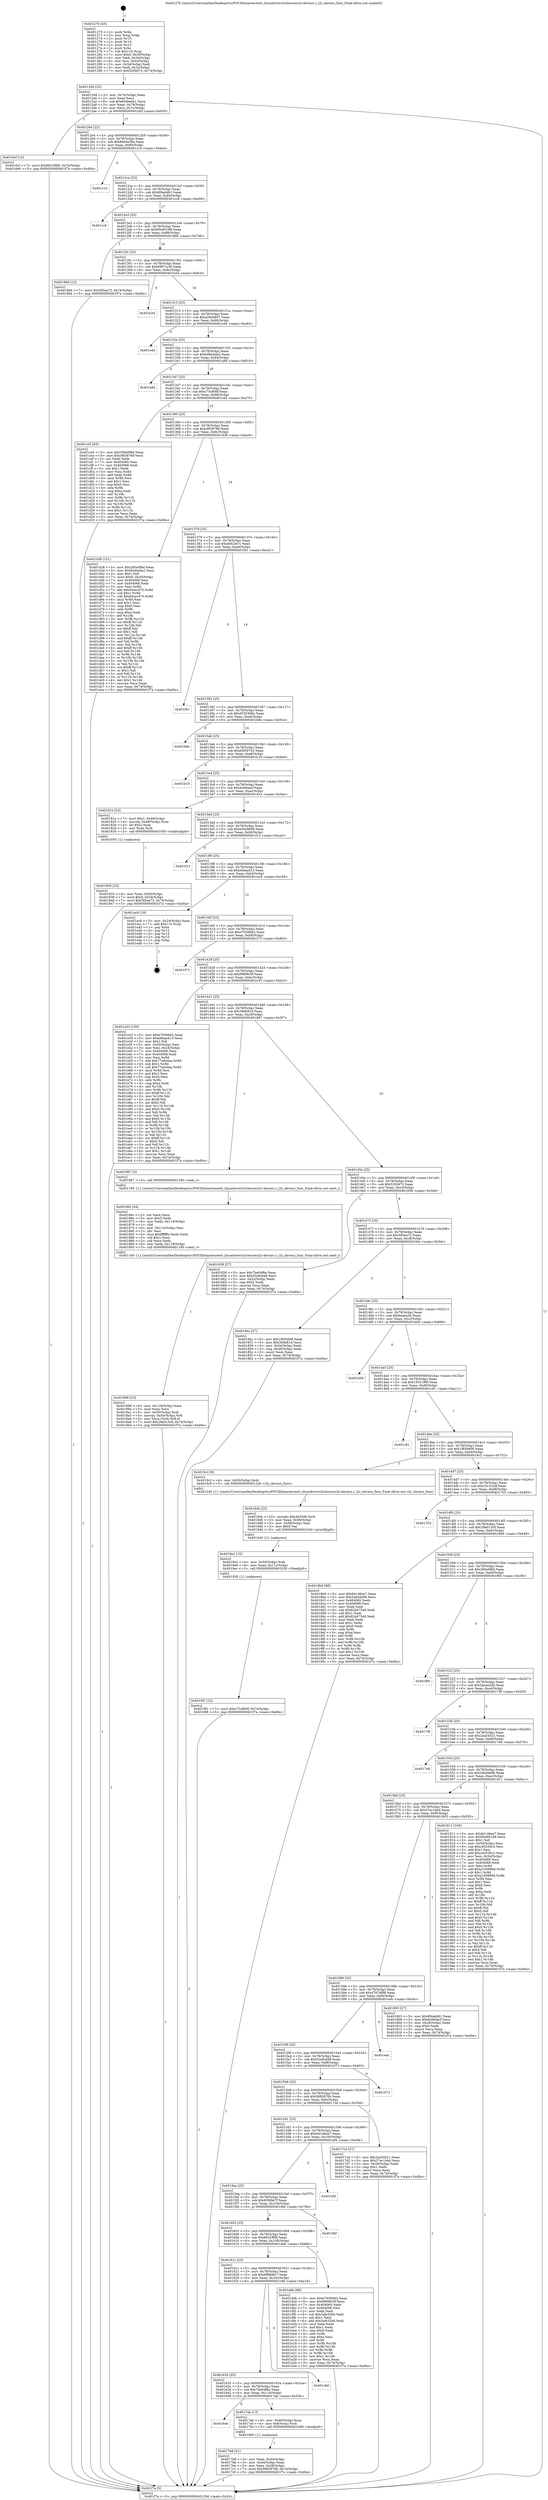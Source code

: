 digraph "0x401270" {
  label = "0x401270 (/mnt/c/Users/mathe/Desktop/tcc/POCII/binaries/extr_linuxdriversi2cbussesi2c-davinci.c_i2c_davinci_func_Final-ollvm.out::main(0))"
  labelloc = "t"
  node[shape=record]

  Entry [label="",width=0.3,height=0.3,shape=circle,fillcolor=black,style=filled]
  "0x40129d" [label="{
     0x40129d [23]\l
     | [instrs]\l
     &nbsp;&nbsp;0x40129d \<+3\>: mov -0x74(%rbp),%eax\l
     &nbsp;&nbsp;0x4012a0 \<+2\>: mov %eax,%ecx\l
     &nbsp;&nbsp;0x4012a2 \<+6\>: sub $0x844be0a1,%ecx\l
     &nbsp;&nbsp;0x4012a8 \<+3\>: mov %eax,-0x78(%rbp)\l
     &nbsp;&nbsp;0x4012ab \<+3\>: mov %ecx,-0x7c(%rbp)\l
     &nbsp;&nbsp;0x4012ae \<+6\>: je 0000000000401dcf \<main+0xb5f\>\l
  }"]
  "0x401dcf" [label="{
     0x401dcf [12]\l
     | [instrs]\l
     &nbsp;&nbsp;0x401dcf \<+7\>: movl $0x6631f8f9,-0x74(%rbp)\l
     &nbsp;&nbsp;0x401dd6 \<+5\>: jmp 0000000000401f7a \<main+0xd0a\>\l
  }"]
  "0x4012b4" [label="{
     0x4012b4 [22]\l
     | [instrs]\l
     &nbsp;&nbsp;0x4012b4 \<+5\>: jmp 00000000004012b9 \<main+0x49\>\l
     &nbsp;&nbsp;0x4012b9 \<+3\>: mov -0x78(%rbp),%eax\l
     &nbsp;&nbsp;0x4012bc \<+5\>: sub $0x88e0a39a,%eax\l
     &nbsp;&nbsp;0x4012c1 \<+3\>: mov %eax,-0x80(%rbp)\l
     &nbsp;&nbsp;0x4012c4 \<+6\>: je 0000000000401c14 \<main+0x9a4\>\l
  }"]
  Exit [label="",width=0.3,height=0.3,shape=circle,fillcolor=black,style=filled,peripheries=2]
  "0x401c14" [label="{
     0x401c14\l
  }", style=dashed]
  "0x4012ca" [label="{
     0x4012ca [25]\l
     | [instrs]\l
     &nbsp;&nbsp;0x4012ca \<+5\>: jmp 00000000004012cf \<main+0x5f\>\l
     &nbsp;&nbsp;0x4012cf \<+3\>: mov -0x78(%rbp),%eax\l
     &nbsp;&nbsp;0x4012d2 \<+5\>: sub $0x8f4a6d61,%eax\l
     &nbsp;&nbsp;0x4012d7 \<+6\>: mov %eax,-0x84(%rbp)\l
     &nbsp;&nbsp;0x4012dd \<+6\>: je 0000000000401cc8 \<main+0xa58\>\l
  }"]
  "0x4019f1" [label="{
     0x4019f1 [12]\l
     | [instrs]\l
     &nbsp;&nbsp;0x4019f1 \<+7\>: movl $0xc73c800f,-0x74(%rbp)\l
     &nbsp;&nbsp;0x4019f8 \<+5\>: jmp 0000000000401f7a \<main+0xd0a\>\l
  }"]
  "0x401cc8" [label="{
     0x401cc8\l
  }", style=dashed]
  "0x4012e3" [label="{
     0x4012e3 [25]\l
     | [instrs]\l
     &nbsp;&nbsp;0x4012e3 \<+5\>: jmp 00000000004012e8 \<main+0x78\>\l
     &nbsp;&nbsp;0x4012e8 \<+3\>: mov -0x78(%rbp),%eax\l
     &nbsp;&nbsp;0x4012eb \<+5\>: sub $0x95e95188,%eax\l
     &nbsp;&nbsp;0x4012f0 \<+6\>: mov %eax,-0x88(%rbp)\l
     &nbsp;&nbsp;0x4012f6 \<+6\>: je 00000000004019b6 \<main+0x746\>\l
  }"]
  "0x4019e2" [label="{
     0x4019e2 [15]\l
     | [instrs]\l
     &nbsp;&nbsp;0x4019e2 \<+4\>: mov -0x50(%rbp),%rdi\l
     &nbsp;&nbsp;0x4019e6 \<+6\>: mov %eax,-0x11c(%rbp)\l
     &nbsp;&nbsp;0x4019ec \<+5\>: call 0000000000401030 \<free@plt\>\l
     | [calls]\l
     &nbsp;&nbsp;0x401030 \{1\} (unknown)\l
  }"]
  "0x4019b6" [label="{
     0x4019b6 [12]\l
     | [instrs]\l
     &nbsp;&nbsp;0x4019b6 \<+7\>: movl $0x585ea72,-0x74(%rbp)\l
     &nbsp;&nbsp;0x4019bd \<+5\>: jmp 0000000000401f7a \<main+0xd0a\>\l
  }"]
  "0x4012fc" [label="{
     0x4012fc [25]\l
     | [instrs]\l
     &nbsp;&nbsp;0x4012fc \<+5\>: jmp 0000000000401301 \<main+0x91\>\l
     &nbsp;&nbsp;0x401301 \<+3\>: mov -0x78(%rbp),%eax\l
     &nbsp;&nbsp;0x401304 \<+5\>: sub $0x9997cc30,%eax\l
     &nbsp;&nbsp;0x401309 \<+6\>: mov %eax,-0x8c(%rbp)\l
     &nbsp;&nbsp;0x40130f \<+6\>: je 0000000000401b34 \<main+0x8c4\>\l
  }"]
  "0x4019cb" [label="{
     0x4019cb [23]\l
     | [instrs]\l
     &nbsp;&nbsp;0x4019cb \<+10\>: movabs $0x4020d6,%rdi\l
     &nbsp;&nbsp;0x4019d5 \<+3\>: mov %eax,-0x58(%rbp)\l
     &nbsp;&nbsp;0x4019d8 \<+3\>: mov -0x58(%rbp),%esi\l
     &nbsp;&nbsp;0x4019db \<+2\>: mov $0x0,%al\l
     &nbsp;&nbsp;0x4019dd \<+5\>: call 0000000000401040 \<printf@plt\>\l
     | [calls]\l
     &nbsp;&nbsp;0x401040 \{1\} (unknown)\l
  }"]
  "0x401b34" [label="{
     0x401b34\l
  }", style=dashed]
  "0x401315" [label="{
     0x401315 [25]\l
     | [instrs]\l
     &nbsp;&nbsp;0x401315 \<+5\>: jmp 000000000040131a \<main+0xaa\>\l
     &nbsp;&nbsp;0x40131a \<+3\>: mov -0x78(%rbp),%eax\l
     &nbsp;&nbsp;0x40131d \<+5\>: sub $0xa26a4847,%eax\l
     &nbsp;&nbsp;0x401322 \<+6\>: mov %eax,-0x90(%rbp)\l
     &nbsp;&nbsp;0x401328 \<+6\>: je 0000000000401cd4 \<main+0xa64\>\l
  }"]
  "0x401898" [label="{
     0x401898 [33]\l
     | [instrs]\l
     &nbsp;&nbsp;0x401898 \<+6\>: mov -0x118(%rbp),%ecx\l
     &nbsp;&nbsp;0x40189e \<+3\>: imul %eax,%ecx\l
     &nbsp;&nbsp;0x4018a1 \<+4\>: mov -0x50(%rbp),%rdi\l
     &nbsp;&nbsp;0x4018a5 \<+4\>: movslq -0x54(%rbp),%r8\l
     &nbsp;&nbsp;0x4018a9 \<+4\>: mov %ecx,(%rdi,%r8,4)\l
     &nbsp;&nbsp;0x4018ad \<+7\>: movl $0x28a013c9,-0x74(%rbp)\l
     &nbsp;&nbsp;0x4018b4 \<+5\>: jmp 0000000000401f7a \<main+0xd0a\>\l
  }"]
  "0x401cd4" [label="{
     0x401cd4\l
  }", style=dashed]
  "0x40132e" [label="{
     0x40132e [25]\l
     | [instrs]\l
     &nbsp;&nbsp;0x40132e \<+5\>: jmp 0000000000401333 \<main+0xc3\>\l
     &nbsp;&nbsp;0x401333 \<+3\>: mov -0x78(%rbp),%eax\l
     &nbsp;&nbsp;0x401336 \<+5\>: sub $0xb8bbdda2,%eax\l
     &nbsp;&nbsp;0x40133b \<+6\>: mov %eax,-0x94(%rbp)\l
     &nbsp;&nbsp;0x401341 \<+6\>: je 0000000000401a8d \<main+0x81d\>\l
  }"]
  "0x40186c" [label="{
     0x40186c [44]\l
     | [instrs]\l
     &nbsp;&nbsp;0x40186c \<+2\>: xor %ecx,%ecx\l
     &nbsp;&nbsp;0x40186e \<+5\>: mov $0x2,%edx\l
     &nbsp;&nbsp;0x401873 \<+6\>: mov %edx,-0x114(%rbp)\l
     &nbsp;&nbsp;0x401879 \<+1\>: cltd\l
     &nbsp;&nbsp;0x40187a \<+6\>: mov -0x114(%rbp),%esi\l
     &nbsp;&nbsp;0x401880 \<+2\>: idiv %esi\l
     &nbsp;&nbsp;0x401882 \<+6\>: imul $0xfffffffe,%edx,%edx\l
     &nbsp;&nbsp;0x401888 \<+3\>: sub $0x1,%ecx\l
     &nbsp;&nbsp;0x40188b \<+2\>: sub %ecx,%edx\l
     &nbsp;&nbsp;0x40188d \<+6\>: mov %edx,-0x118(%rbp)\l
     &nbsp;&nbsp;0x401893 \<+5\>: call 0000000000401160 \<next_i\>\l
     | [calls]\l
     &nbsp;&nbsp;0x401160 \{1\} (/mnt/c/Users/mathe/Desktop/tcc/POCII/binaries/extr_linuxdriversi2cbussesi2c-davinci.c_i2c_davinci_func_Final-ollvm.out::next_i)\l
  }"]
  "0x401a8d" [label="{
     0x401a8d\l
  }", style=dashed]
  "0x401347" [label="{
     0x401347 [25]\l
     | [instrs]\l
     &nbsp;&nbsp;0x401347 \<+5\>: jmp 000000000040134c \<main+0xdc\>\l
     &nbsp;&nbsp;0x40134c \<+3\>: mov -0x78(%rbp),%eax\l
     &nbsp;&nbsp;0x40134f \<+5\>: sub $0xc73c800f,%eax\l
     &nbsp;&nbsp;0x401354 \<+6\>: mov %eax,-0x98(%rbp)\l
     &nbsp;&nbsp;0x40135a \<+6\>: je 0000000000401ce5 \<main+0xa75\>\l
  }"]
  "0x401835" [label="{
     0x401835 [23]\l
     | [instrs]\l
     &nbsp;&nbsp;0x401835 \<+4\>: mov %rax,-0x50(%rbp)\l
     &nbsp;&nbsp;0x401839 \<+7\>: movl $0x0,-0x54(%rbp)\l
     &nbsp;&nbsp;0x401840 \<+7\>: movl $0x585ea72,-0x74(%rbp)\l
     &nbsp;&nbsp;0x401847 \<+5\>: jmp 0000000000401f7a \<main+0xd0a\>\l
  }"]
  "0x401ce5" [label="{
     0x401ce5 [83]\l
     | [instrs]\l
     &nbsp;&nbsp;0x401ce5 \<+5\>: mov $0x295e0f8d,%eax\l
     &nbsp;&nbsp;0x401cea \<+5\>: mov $0xcf658769,%ecx\l
     &nbsp;&nbsp;0x401cef \<+2\>: xor %edx,%edx\l
     &nbsp;&nbsp;0x401cf1 \<+7\>: mov 0x404060,%esi\l
     &nbsp;&nbsp;0x401cf8 \<+7\>: mov 0x404068,%edi\l
     &nbsp;&nbsp;0x401cff \<+3\>: sub $0x1,%edx\l
     &nbsp;&nbsp;0x401d02 \<+3\>: mov %esi,%r8d\l
     &nbsp;&nbsp;0x401d05 \<+3\>: add %edx,%r8d\l
     &nbsp;&nbsp;0x401d08 \<+4\>: imul %r8d,%esi\l
     &nbsp;&nbsp;0x401d0c \<+3\>: and $0x1,%esi\l
     &nbsp;&nbsp;0x401d0f \<+3\>: cmp $0x0,%esi\l
     &nbsp;&nbsp;0x401d12 \<+4\>: sete %r9b\l
     &nbsp;&nbsp;0x401d16 \<+3\>: cmp $0xa,%edi\l
     &nbsp;&nbsp;0x401d19 \<+4\>: setl %r10b\l
     &nbsp;&nbsp;0x401d1d \<+3\>: mov %r9b,%r11b\l
     &nbsp;&nbsp;0x401d20 \<+3\>: and %r10b,%r11b\l
     &nbsp;&nbsp;0x401d23 \<+3\>: xor %r10b,%r9b\l
     &nbsp;&nbsp;0x401d26 \<+3\>: or %r9b,%r11b\l
     &nbsp;&nbsp;0x401d29 \<+4\>: test $0x1,%r11b\l
     &nbsp;&nbsp;0x401d2d \<+3\>: cmovne %ecx,%eax\l
     &nbsp;&nbsp;0x401d30 \<+3\>: mov %eax,-0x74(%rbp)\l
     &nbsp;&nbsp;0x401d33 \<+5\>: jmp 0000000000401f7a \<main+0xd0a\>\l
  }"]
  "0x401360" [label="{
     0x401360 [25]\l
     | [instrs]\l
     &nbsp;&nbsp;0x401360 \<+5\>: jmp 0000000000401365 \<main+0xf5\>\l
     &nbsp;&nbsp;0x401365 \<+3\>: mov -0x78(%rbp),%eax\l
     &nbsp;&nbsp;0x401368 \<+5\>: sub $0xcf658769,%eax\l
     &nbsp;&nbsp;0x40136d \<+6\>: mov %eax,-0x9c(%rbp)\l
     &nbsp;&nbsp;0x401373 \<+6\>: je 0000000000401d38 \<main+0xac8\>\l
  }"]
  "0x4017b8" [label="{
     0x4017b8 [21]\l
     | [instrs]\l
     &nbsp;&nbsp;0x4017b8 \<+3\>: mov %eax,-0x44(%rbp)\l
     &nbsp;&nbsp;0x4017bb \<+3\>: mov -0x44(%rbp),%eax\l
     &nbsp;&nbsp;0x4017be \<+3\>: mov %eax,-0x28(%rbp)\l
     &nbsp;&nbsp;0x4017c1 \<+7\>: movl $0x5885870b,-0x74(%rbp)\l
     &nbsp;&nbsp;0x4017c8 \<+5\>: jmp 0000000000401f7a \<main+0xd0a\>\l
  }"]
  "0x401d38" [label="{
     0x401d38 [151]\l
     | [instrs]\l
     &nbsp;&nbsp;0x401d38 \<+5\>: mov $0x295e0f8d,%eax\l
     &nbsp;&nbsp;0x401d3d \<+5\>: mov $0x844be0a1,%ecx\l
     &nbsp;&nbsp;0x401d42 \<+2\>: mov $0x1,%dl\l
     &nbsp;&nbsp;0x401d44 \<+7\>: movl $0x0,-0x30(%rbp)\l
     &nbsp;&nbsp;0x401d4b \<+7\>: mov 0x404060,%esi\l
     &nbsp;&nbsp;0x401d52 \<+7\>: mov 0x404068,%edi\l
     &nbsp;&nbsp;0x401d59 \<+3\>: mov %esi,%r8d\l
     &nbsp;&nbsp;0x401d5c \<+7\>: add $0xb4cec470,%r8d\l
     &nbsp;&nbsp;0x401d63 \<+4\>: sub $0x1,%r8d\l
     &nbsp;&nbsp;0x401d67 \<+7\>: sub $0xb4cec470,%r8d\l
     &nbsp;&nbsp;0x401d6e \<+4\>: imul %r8d,%esi\l
     &nbsp;&nbsp;0x401d72 \<+3\>: and $0x1,%esi\l
     &nbsp;&nbsp;0x401d75 \<+3\>: cmp $0x0,%esi\l
     &nbsp;&nbsp;0x401d78 \<+4\>: sete %r9b\l
     &nbsp;&nbsp;0x401d7c \<+3\>: cmp $0xa,%edi\l
     &nbsp;&nbsp;0x401d7f \<+4\>: setl %r10b\l
     &nbsp;&nbsp;0x401d83 \<+3\>: mov %r9b,%r11b\l
     &nbsp;&nbsp;0x401d86 \<+4\>: xor $0xff,%r11b\l
     &nbsp;&nbsp;0x401d8a \<+3\>: mov %r10b,%bl\l
     &nbsp;&nbsp;0x401d8d \<+3\>: xor $0xff,%bl\l
     &nbsp;&nbsp;0x401d90 \<+3\>: xor $0x1,%dl\l
     &nbsp;&nbsp;0x401d93 \<+3\>: mov %r11b,%r14b\l
     &nbsp;&nbsp;0x401d96 \<+4\>: and $0xff,%r14b\l
     &nbsp;&nbsp;0x401d9a \<+3\>: and %dl,%r9b\l
     &nbsp;&nbsp;0x401d9d \<+3\>: mov %bl,%r15b\l
     &nbsp;&nbsp;0x401da0 \<+4\>: and $0xff,%r15b\l
     &nbsp;&nbsp;0x401da4 \<+3\>: and %dl,%r10b\l
     &nbsp;&nbsp;0x401da7 \<+3\>: or %r9b,%r14b\l
     &nbsp;&nbsp;0x401daa \<+3\>: or %r10b,%r15b\l
     &nbsp;&nbsp;0x401dad \<+3\>: xor %r15b,%r14b\l
     &nbsp;&nbsp;0x401db0 \<+3\>: or %bl,%r11b\l
     &nbsp;&nbsp;0x401db3 \<+4\>: xor $0xff,%r11b\l
     &nbsp;&nbsp;0x401db7 \<+3\>: or $0x1,%dl\l
     &nbsp;&nbsp;0x401dba \<+3\>: and %dl,%r11b\l
     &nbsp;&nbsp;0x401dbd \<+3\>: or %r11b,%r14b\l
     &nbsp;&nbsp;0x401dc0 \<+4\>: test $0x1,%r14b\l
     &nbsp;&nbsp;0x401dc4 \<+3\>: cmovne %ecx,%eax\l
     &nbsp;&nbsp;0x401dc7 \<+3\>: mov %eax,-0x74(%rbp)\l
     &nbsp;&nbsp;0x401dca \<+5\>: jmp 0000000000401f7a \<main+0xd0a\>\l
  }"]
  "0x401379" [label="{
     0x401379 [25]\l
     | [instrs]\l
     &nbsp;&nbsp;0x401379 \<+5\>: jmp 000000000040137e \<main+0x10e\>\l
     &nbsp;&nbsp;0x40137e \<+3\>: mov -0x78(%rbp),%eax\l
     &nbsp;&nbsp;0x401381 \<+5\>: sub $0xd0f23e7c,%eax\l
     &nbsp;&nbsp;0x401386 \<+6\>: mov %eax,-0xa0(%rbp)\l
     &nbsp;&nbsp;0x40138c \<+6\>: je 0000000000401f41 \<main+0xcd1\>\l
  }"]
  "0x40164e" [label="{
     0x40164e\l
  }", style=dashed]
  "0x401f41" [label="{
     0x401f41\l
  }", style=dashed]
  "0x401392" [label="{
     0x401392 [25]\l
     | [instrs]\l
     &nbsp;&nbsp;0x401392 \<+5\>: jmp 0000000000401397 \<main+0x127\>\l
     &nbsp;&nbsp;0x401397 \<+3\>: mov -0x78(%rbp),%eax\l
     &nbsp;&nbsp;0x40139a \<+5\>: sub $0xd535369a,%eax\l
     &nbsp;&nbsp;0x40139f \<+6\>: mov %eax,-0xa4(%rbp)\l
     &nbsp;&nbsp;0x4013a5 \<+6\>: je 0000000000401b8e \<main+0x91e\>\l
  }"]
  "0x4017ab" [label="{
     0x4017ab [13]\l
     | [instrs]\l
     &nbsp;&nbsp;0x4017ab \<+4\>: mov -0x40(%rbp),%rax\l
     &nbsp;&nbsp;0x4017af \<+4\>: mov 0x8(%rax),%rdi\l
     &nbsp;&nbsp;0x4017b3 \<+5\>: call 0000000000401060 \<atoi@plt\>\l
     | [calls]\l
     &nbsp;&nbsp;0x401060 \{1\} (unknown)\l
  }"]
  "0x401b8e" [label="{
     0x401b8e\l
  }", style=dashed]
  "0x4013ab" [label="{
     0x4013ab [25]\l
     | [instrs]\l
     &nbsp;&nbsp;0x4013ab \<+5\>: jmp 00000000004013b0 \<main+0x140\>\l
     &nbsp;&nbsp;0x4013b0 \<+3\>: mov -0x78(%rbp),%eax\l
     &nbsp;&nbsp;0x4013b3 \<+5\>: sub $0xd5f59702,%eax\l
     &nbsp;&nbsp;0x4013b8 \<+6\>: mov %eax,-0xa8(%rbp)\l
     &nbsp;&nbsp;0x4013be \<+6\>: je 0000000000401b19 \<main+0x8a9\>\l
  }"]
  "0x401635" [label="{
     0x401635 [25]\l
     | [instrs]\l
     &nbsp;&nbsp;0x401635 \<+5\>: jmp 000000000040163a \<main+0x3ca\>\l
     &nbsp;&nbsp;0x40163a \<+3\>: mov -0x78(%rbp),%eax\l
     &nbsp;&nbsp;0x40163d \<+5\>: sub $0x7be04f6e,%eax\l
     &nbsp;&nbsp;0x401642 \<+6\>: mov %eax,-0x110(%rbp)\l
     &nbsp;&nbsp;0x401648 \<+6\>: je 00000000004017ab \<main+0x53b\>\l
  }"]
  "0x401b19" [label="{
     0x401b19\l
  }", style=dashed]
  "0x4013c4" [label="{
     0x4013c4 [25]\l
     | [instrs]\l
     &nbsp;&nbsp;0x4013c4 \<+5\>: jmp 00000000004013c9 \<main+0x159\>\l
     &nbsp;&nbsp;0x4013c9 \<+3\>: mov -0x78(%rbp),%eax\l
     &nbsp;&nbsp;0x4013cc \<+5\>: sub $0xdc66dacf,%eax\l
     &nbsp;&nbsp;0x4013d1 \<+6\>: mov %eax,-0xac(%rbp)\l
     &nbsp;&nbsp;0x4013d7 \<+6\>: je 000000000040181e \<main+0x5ae\>\l
  }"]
  "0x401c8d" [label="{
     0x401c8d\l
  }", style=dashed]
  "0x40181e" [label="{
     0x40181e [23]\l
     | [instrs]\l
     &nbsp;&nbsp;0x40181e \<+7\>: movl $0x1,-0x48(%rbp)\l
     &nbsp;&nbsp;0x401825 \<+4\>: movslq -0x48(%rbp),%rax\l
     &nbsp;&nbsp;0x401829 \<+4\>: shl $0x2,%rax\l
     &nbsp;&nbsp;0x40182d \<+3\>: mov %rax,%rdi\l
     &nbsp;&nbsp;0x401830 \<+5\>: call 0000000000401050 \<malloc@plt\>\l
     | [calls]\l
     &nbsp;&nbsp;0x401050 \{1\} (unknown)\l
  }"]
  "0x4013dd" [label="{
     0x4013dd [25]\l
     | [instrs]\l
     &nbsp;&nbsp;0x4013dd \<+5\>: jmp 00000000004013e2 \<main+0x172\>\l
     &nbsp;&nbsp;0x4013e2 \<+3\>: mov -0x78(%rbp),%eax\l
     &nbsp;&nbsp;0x4013e5 \<+5\>: sub $0xe5dc08d8,%eax\l
     &nbsp;&nbsp;0x4013ea \<+6\>: mov %eax,-0xb0(%rbp)\l
     &nbsp;&nbsp;0x4013f0 \<+6\>: je 0000000000401f13 \<main+0xca3\>\l
  }"]
  "0x40161c" [label="{
     0x40161c [25]\l
     | [instrs]\l
     &nbsp;&nbsp;0x40161c \<+5\>: jmp 0000000000401621 \<main+0x3b1\>\l
     &nbsp;&nbsp;0x401621 \<+3\>: mov -0x78(%rbp),%eax\l
     &nbsp;&nbsp;0x401624 \<+5\>: sub $0x6f88d6c7,%eax\l
     &nbsp;&nbsp;0x401629 \<+6\>: mov %eax,-0x10c(%rbp)\l
     &nbsp;&nbsp;0x40162f \<+6\>: je 0000000000401c8d \<main+0xa1d\>\l
  }"]
  "0x401f13" [label="{
     0x401f13\l
  }", style=dashed]
  "0x4013f6" [label="{
     0x4013f6 [25]\l
     | [instrs]\l
     &nbsp;&nbsp;0x4013f6 \<+5\>: jmp 00000000004013fb \<main+0x18b\>\l
     &nbsp;&nbsp;0x4013fb \<+3\>: mov -0x78(%rbp),%eax\l
     &nbsp;&nbsp;0x4013fe \<+5\>: sub $0xe6baa413,%eax\l
     &nbsp;&nbsp;0x401403 \<+6\>: mov %eax,-0xb4(%rbp)\l
     &nbsp;&nbsp;0x401409 \<+6\>: je 0000000000401ec9 \<main+0xc59\>\l
  }"]
  "0x401ddb" [label="{
     0x401ddb [88]\l
     | [instrs]\l
     &nbsp;&nbsp;0x401ddb \<+5\>: mov $0xe7656b62,%eax\l
     &nbsp;&nbsp;0x401de0 \<+5\>: mov $0xf9899c5f,%ecx\l
     &nbsp;&nbsp;0x401de5 \<+7\>: mov 0x404060,%edx\l
     &nbsp;&nbsp;0x401dec \<+7\>: mov 0x404068,%esi\l
     &nbsp;&nbsp;0x401df3 \<+2\>: mov %edx,%edi\l
     &nbsp;&nbsp;0x401df5 \<+6\>: sub $0x5afe32b0,%edi\l
     &nbsp;&nbsp;0x401dfb \<+3\>: sub $0x1,%edi\l
     &nbsp;&nbsp;0x401dfe \<+6\>: add $0x5afe32b0,%edi\l
     &nbsp;&nbsp;0x401e04 \<+3\>: imul %edi,%edx\l
     &nbsp;&nbsp;0x401e07 \<+3\>: and $0x1,%edx\l
     &nbsp;&nbsp;0x401e0a \<+3\>: cmp $0x0,%edx\l
     &nbsp;&nbsp;0x401e0d \<+4\>: sete %r8b\l
     &nbsp;&nbsp;0x401e11 \<+3\>: cmp $0xa,%esi\l
     &nbsp;&nbsp;0x401e14 \<+4\>: setl %r9b\l
     &nbsp;&nbsp;0x401e18 \<+3\>: mov %r8b,%r10b\l
     &nbsp;&nbsp;0x401e1b \<+3\>: and %r9b,%r10b\l
     &nbsp;&nbsp;0x401e1e \<+3\>: xor %r9b,%r8b\l
     &nbsp;&nbsp;0x401e21 \<+3\>: or %r8b,%r10b\l
     &nbsp;&nbsp;0x401e24 \<+4\>: test $0x1,%r10b\l
     &nbsp;&nbsp;0x401e28 \<+3\>: cmovne %ecx,%eax\l
     &nbsp;&nbsp;0x401e2b \<+3\>: mov %eax,-0x74(%rbp)\l
     &nbsp;&nbsp;0x401e2e \<+5\>: jmp 0000000000401f7a \<main+0xd0a\>\l
  }"]
  "0x401ec9" [label="{
     0x401ec9 [19]\l
     | [instrs]\l
     &nbsp;&nbsp;0x401ec9 \<+3\>: mov -0x24(%rbp),%eax\l
     &nbsp;&nbsp;0x401ecc \<+7\>: add $0x110,%rsp\l
     &nbsp;&nbsp;0x401ed3 \<+1\>: pop %rbx\l
     &nbsp;&nbsp;0x401ed4 \<+2\>: pop %r12\l
     &nbsp;&nbsp;0x401ed6 \<+2\>: pop %r14\l
     &nbsp;&nbsp;0x401ed8 \<+2\>: pop %r15\l
     &nbsp;&nbsp;0x401eda \<+1\>: pop %rbp\l
     &nbsp;&nbsp;0x401edb \<+1\>: ret\l
  }"]
  "0x40140f" [label="{
     0x40140f [25]\l
     | [instrs]\l
     &nbsp;&nbsp;0x40140f \<+5\>: jmp 0000000000401414 \<main+0x1a4\>\l
     &nbsp;&nbsp;0x401414 \<+3\>: mov -0x78(%rbp),%eax\l
     &nbsp;&nbsp;0x401417 \<+5\>: sub $0xe7656b62,%eax\l
     &nbsp;&nbsp;0x40141c \<+6\>: mov %eax,-0xb8(%rbp)\l
     &nbsp;&nbsp;0x401422 \<+6\>: je 0000000000401f73 \<main+0xd03\>\l
  }"]
  "0x401603" [label="{
     0x401603 [25]\l
     | [instrs]\l
     &nbsp;&nbsp;0x401603 \<+5\>: jmp 0000000000401608 \<main+0x398\>\l
     &nbsp;&nbsp;0x401608 \<+3\>: mov -0x78(%rbp),%eax\l
     &nbsp;&nbsp;0x40160b \<+5\>: sub $0x6631f8f9,%eax\l
     &nbsp;&nbsp;0x401610 \<+6\>: mov %eax,-0x108(%rbp)\l
     &nbsp;&nbsp;0x401616 \<+6\>: je 0000000000401ddb \<main+0xb6b\>\l
  }"]
  "0x401f73" [label="{
     0x401f73\l
  }", style=dashed]
  "0x401428" [label="{
     0x401428 [25]\l
     | [instrs]\l
     &nbsp;&nbsp;0x401428 \<+5\>: jmp 000000000040142d \<main+0x1bd\>\l
     &nbsp;&nbsp;0x40142d \<+3\>: mov -0x78(%rbp),%eax\l
     &nbsp;&nbsp;0x401430 \<+5\>: sub $0xf9899c5f,%eax\l
     &nbsp;&nbsp;0x401435 \<+6\>: mov %eax,-0xbc(%rbp)\l
     &nbsp;&nbsp;0x40143b \<+6\>: je 0000000000401e33 \<main+0xbc3\>\l
  }"]
  "0x4019fd" [label="{
     0x4019fd\l
  }", style=dashed]
  "0x401e33" [label="{
     0x401e33 [150]\l
     | [instrs]\l
     &nbsp;&nbsp;0x401e33 \<+5\>: mov $0xe7656b62,%eax\l
     &nbsp;&nbsp;0x401e38 \<+5\>: mov $0xe6baa413,%ecx\l
     &nbsp;&nbsp;0x401e3d \<+2\>: mov $0x1,%dl\l
     &nbsp;&nbsp;0x401e3f \<+3\>: mov -0x30(%rbp),%esi\l
     &nbsp;&nbsp;0x401e42 \<+3\>: mov %esi,-0x24(%rbp)\l
     &nbsp;&nbsp;0x401e45 \<+7\>: mov 0x404060,%esi\l
     &nbsp;&nbsp;0x401e4c \<+7\>: mov 0x404068,%edi\l
     &nbsp;&nbsp;0x401e53 \<+3\>: mov %esi,%r8d\l
     &nbsp;&nbsp;0x401e56 \<+7\>: add $0x77edcdaa,%r8d\l
     &nbsp;&nbsp;0x401e5d \<+4\>: sub $0x1,%r8d\l
     &nbsp;&nbsp;0x401e61 \<+7\>: sub $0x77edcdaa,%r8d\l
     &nbsp;&nbsp;0x401e68 \<+4\>: imul %r8d,%esi\l
     &nbsp;&nbsp;0x401e6c \<+3\>: and $0x1,%esi\l
     &nbsp;&nbsp;0x401e6f \<+3\>: cmp $0x0,%esi\l
     &nbsp;&nbsp;0x401e72 \<+4\>: sete %r9b\l
     &nbsp;&nbsp;0x401e76 \<+3\>: cmp $0xa,%edi\l
     &nbsp;&nbsp;0x401e79 \<+4\>: setl %r10b\l
     &nbsp;&nbsp;0x401e7d \<+3\>: mov %r9b,%r11b\l
     &nbsp;&nbsp;0x401e80 \<+4\>: xor $0xff,%r11b\l
     &nbsp;&nbsp;0x401e84 \<+3\>: mov %r10b,%bl\l
     &nbsp;&nbsp;0x401e87 \<+3\>: xor $0xff,%bl\l
     &nbsp;&nbsp;0x401e8a \<+3\>: xor $0x0,%dl\l
     &nbsp;&nbsp;0x401e8d \<+3\>: mov %r11b,%r14b\l
     &nbsp;&nbsp;0x401e90 \<+4\>: and $0x0,%r14b\l
     &nbsp;&nbsp;0x401e94 \<+3\>: and %dl,%r9b\l
     &nbsp;&nbsp;0x401e97 \<+3\>: mov %bl,%r15b\l
     &nbsp;&nbsp;0x401e9a \<+4\>: and $0x0,%r15b\l
     &nbsp;&nbsp;0x401e9e \<+3\>: and %dl,%r10b\l
     &nbsp;&nbsp;0x401ea1 \<+3\>: or %r9b,%r14b\l
     &nbsp;&nbsp;0x401ea4 \<+3\>: or %r10b,%r15b\l
     &nbsp;&nbsp;0x401ea7 \<+3\>: xor %r15b,%r14b\l
     &nbsp;&nbsp;0x401eaa \<+3\>: or %bl,%r11b\l
     &nbsp;&nbsp;0x401ead \<+4\>: xor $0xff,%r11b\l
     &nbsp;&nbsp;0x401eb1 \<+3\>: or $0x0,%dl\l
     &nbsp;&nbsp;0x401eb4 \<+3\>: and %dl,%r11b\l
     &nbsp;&nbsp;0x401eb7 \<+3\>: or %r11b,%r14b\l
     &nbsp;&nbsp;0x401eba \<+4\>: test $0x1,%r14b\l
     &nbsp;&nbsp;0x401ebe \<+3\>: cmovne %ecx,%eax\l
     &nbsp;&nbsp;0x401ec1 \<+3\>: mov %eax,-0x74(%rbp)\l
     &nbsp;&nbsp;0x401ec4 \<+5\>: jmp 0000000000401f7a \<main+0xd0a\>\l
  }"]
  "0x401441" [label="{
     0x401441 [25]\l
     | [instrs]\l
     &nbsp;&nbsp;0x401441 \<+5\>: jmp 0000000000401446 \<main+0x1d6\>\l
     &nbsp;&nbsp;0x401446 \<+3\>: mov -0x78(%rbp),%eax\l
     &nbsp;&nbsp;0x401449 \<+5\>: sub $0x39db81d,%eax\l
     &nbsp;&nbsp;0x40144e \<+6\>: mov %eax,-0xc0(%rbp)\l
     &nbsp;&nbsp;0x401454 \<+6\>: je 0000000000401867 \<main+0x5f7\>\l
  }"]
  "0x4015ea" [label="{
     0x4015ea [25]\l
     | [instrs]\l
     &nbsp;&nbsp;0x4015ea \<+5\>: jmp 00000000004015ef \<main+0x37f\>\l
     &nbsp;&nbsp;0x4015ef \<+3\>: mov -0x78(%rbp),%eax\l
     &nbsp;&nbsp;0x4015f2 \<+5\>: sub $0x65f49e7f,%eax\l
     &nbsp;&nbsp;0x4015f7 \<+6\>: mov %eax,-0x104(%rbp)\l
     &nbsp;&nbsp;0x4015fd \<+6\>: je 00000000004019fd \<main+0x78d\>\l
  }"]
  "0x401867" [label="{
     0x401867 [5]\l
     | [instrs]\l
     &nbsp;&nbsp;0x401867 \<+5\>: call 0000000000401160 \<next_i\>\l
     | [calls]\l
     &nbsp;&nbsp;0x401160 \{1\} (/mnt/c/Users/mathe/Desktop/tcc/POCII/binaries/extr_linuxdriversi2cbussesi2c-davinci.c_i2c_davinci_func_Final-ollvm.out::next_i)\l
  }"]
  "0x40145a" [label="{
     0x40145a [25]\l
     | [instrs]\l
     &nbsp;&nbsp;0x40145a \<+5\>: jmp 000000000040145f \<main+0x1ef\>\l
     &nbsp;&nbsp;0x40145f \<+3\>: mov -0x78(%rbp),%eax\l
     &nbsp;&nbsp;0x401462 \<+5\>: sub $0x5200d73,%eax\l
     &nbsp;&nbsp;0x401467 \<+6\>: mov %eax,-0xc4(%rbp)\l
     &nbsp;&nbsp;0x40146d \<+6\>: je 0000000000401658 \<main+0x3e8\>\l
  }"]
  "0x401ef4" [label="{
     0x401ef4\l
  }", style=dashed]
  "0x401658" [label="{
     0x401658 [27]\l
     | [instrs]\l
     &nbsp;&nbsp;0x401658 \<+5\>: mov $0x7be04f6e,%eax\l
     &nbsp;&nbsp;0x40165d \<+5\>: mov $0x52a9cd48,%ecx\l
     &nbsp;&nbsp;0x401662 \<+3\>: mov -0x2c(%rbp),%edx\l
     &nbsp;&nbsp;0x401665 \<+3\>: cmp $0x2,%edx\l
     &nbsp;&nbsp;0x401668 \<+3\>: cmovne %ecx,%eax\l
     &nbsp;&nbsp;0x40166b \<+3\>: mov %eax,-0x74(%rbp)\l
     &nbsp;&nbsp;0x40166e \<+5\>: jmp 0000000000401f7a \<main+0xd0a\>\l
  }"]
  "0x401473" [label="{
     0x401473 [25]\l
     | [instrs]\l
     &nbsp;&nbsp;0x401473 \<+5\>: jmp 0000000000401478 \<main+0x208\>\l
     &nbsp;&nbsp;0x401478 \<+3\>: mov -0x78(%rbp),%eax\l
     &nbsp;&nbsp;0x40147b \<+5\>: sub $0x585ea72,%eax\l
     &nbsp;&nbsp;0x401480 \<+6\>: mov %eax,-0xc8(%rbp)\l
     &nbsp;&nbsp;0x401486 \<+6\>: je 000000000040184c \<main+0x5dc\>\l
  }"]
  "0x401f7a" [label="{
     0x401f7a [5]\l
     | [instrs]\l
     &nbsp;&nbsp;0x401f7a \<+5\>: jmp 000000000040129d \<main+0x2d\>\l
  }"]
  "0x401270" [label="{
     0x401270 [45]\l
     | [instrs]\l
     &nbsp;&nbsp;0x401270 \<+1\>: push %rbp\l
     &nbsp;&nbsp;0x401271 \<+3\>: mov %rsp,%rbp\l
     &nbsp;&nbsp;0x401274 \<+2\>: push %r15\l
     &nbsp;&nbsp;0x401276 \<+2\>: push %r14\l
     &nbsp;&nbsp;0x401278 \<+2\>: push %r12\l
     &nbsp;&nbsp;0x40127a \<+1\>: push %rbx\l
     &nbsp;&nbsp;0x40127b \<+7\>: sub $0x110,%rsp\l
     &nbsp;&nbsp;0x401282 \<+7\>: movl $0x0,-0x30(%rbp)\l
     &nbsp;&nbsp;0x401289 \<+3\>: mov %edi,-0x34(%rbp)\l
     &nbsp;&nbsp;0x40128c \<+4\>: mov %rsi,-0x40(%rbp)\l
     &nbsp;&nbsp;0x401290 \<+3\>: mov -0x34(%rbp),%edi\l
     &nbsp;&nbsp;0x401293 \<+3\>: mov %edi,-0x2c(%rbp)\l
     &nbsp;&nbsp;0x401296 \<+7\>: movl $0x5200d73,-0x74(%rbp)\l
  }"]
  "0x4015d1" [label="{
     0x4015d1 [25]\l
     | [instrs]\l
     &nbsp;&nbsp;0x4015d1 \<+5\>: jmp 00000000004015d6 \<main+0x366\>\l
     &nbsp;&nbsp;0x4015d6 \<+3\>: mov -0x78(%rbp),%eax\l
     &nbsp;&nbsp;0x4015d9 \<+5\>: sub $0x64146ea7,%eax\l
     &nbsp;&nbsp;0x4015de \<+6\>: mov %eax,-0x100(%rbp)\l
     &nbsp;&nbsp;0x4015e4 \<+6\>: je 0000000000401ef4 \<main+0xc84\>\l
  }"]
  "0x40184c" [label="{
     0x40184c [27]\l
     | [instrs]\l
     &nbsp;&nbsp;0x40184c \<+5\>: mov $0x1f859d08,%eax\l
     &nbsp;&nbsp;0x401851 \<+5\>: mov $0x39db81d,%ecx\l
     &nbsp;&nbsp;0x401856 \<+3\>: mov -0x54(%rbp),%edx\l
     &nbsp;&nbsp;0x401859 \<+3\>: cmp -0x48(%rbp),%edx\l
     &nbsp;&nbsp;0x40185c \<+3\>: cmovl %ecx,%eax\l
     &nbsp;&nbsp;0x40185f \<+3\>: mov %eax,-0x74(%rbp)\l
     &nbsp;&nbsp;0x401862 \<+5\>: jmp 0000000000401f7a \<main+0xd0a\>\l
  }"]
  "0x40148c" [label="{
     0x40148c [25]\l
     | [instrs]\l
     &nbsp;&nbsp;0x40148c \<+5\>: jmp 0000000000401491 \<main+0x221\>\l
     &nbsp;&nbsp;0x401491 \<+3\>: mov -0x78(%rbp),%eax\l
     &nbsp;&nbsp;0x401494 \<+5\>: sub $0xbeaba3d,%eax\l
     &nbsp;&nbsp;0x401499 \<+6\>: mov %eax,-0xcc(%rbp)\l
     &nbsp;&nbsp;0x40149f \<+6\>: je 0000000000401b0d \<main+0x89d\>\l
  }"]
  "0x4017cd" [label="{
     0x4017cd [27]\l
     | [instrs]\l
     &nbsp;&nbsp;0x4017cd \<+5\>: mov $0x2ea54521,%eax\l
     &nbsp;&nbsp;0x4017d2 \<+5\>: mov $0x37ec1bbd,%ecx\l
     &nbsp;&nbsp;0x4017d7 \<+3\>: mov -0x28(%rbp),%edx\l
     &nbsp;&nbsp;0x4017da \<+3\>: cmp $0x1,%edx\l
     &nbsp;&nbsp;0x4017dd \<+3\>: cmovl %ecx,%eax\l
     &nbsp;&nbsp;0x4017e0 \<+3\>: mov %eax,-0x74(%rbp)\l
     &nbsp;&nbsp;0x4017e3 \<+5\>: jmp 0000000000401f7a \<main+0xd0a\>\l
  }"]
  "0x401b0d" [label="{
     0x401b0d\l
  }", style=dashed]
  "0x4014a5" [label="{
     0x4014a5 [25]\l
     | [instrs]\l
     &nbsp;&nbsp;0x4014a5 \<+5\>: jmp 00000000004014aa \<main+0x23a\>\l
     &nbsp;&nbsp;0x4014aa \<+3\>: mov -0x78(%rbp),%eax\l
     &nbsp;&nbsp;0x4014ad \<+5\>: sub $0x19321f69,%eax\l
     &nbsp;&nbsp;0x4014b2 \<+6\>: mov %eax,-0xd0(%rbp)\l
     &nbsp;&nbsp;0x4014b8 \<+6\>: je 0000000000401c81 \<main+0xa11\>\l
  }"]
  "0x4015b8" [label="{
     0x4015b8 [25]\l
     | [instrs]\l
     &nbsp;&nbsp;0x4015b8 \<+5\>: jmp 00000000004015bd \<main+0x34d\>\l
     &nbsp;&nbsp;0x4015bd \<+3\>: mov -0x78(%rbp),%eax\l
     &nbsp;&nbsp;0x4015c0 \<+5\>: sub $0x5885870b,%eax\l
     &nbsp;&nbsp;0x4015c5 \<+6\>: mov %eax,-0xfc(%rbp)\l
     &nbsp;&nbsp;0x4015cb \<+6\>: je 00000000004017cd \<main+0x55d\>\l
  }"]
  "0x401c81" [label="{
     0x401c81\l
  }", style=dashed]
  "0x4014be" [label="{
     0x4014be [25]\l
     | [instrs]\l
     &nbsp;&nbsp;0x4014be \<+5\>: jmp 00000000004014c3 \<main+0x253\>\l
     &nbsp;&nbsp;0x4014c3 \<+3\>: mov -0x78(%rbp),%eax\l
     &nbsp;&nbsp;0x4014c6 \<+5\>: sub $0x1f859d08,%eax\l
     &nbsp;&nbsp;0x4014cb \<+6\>: mov %eax,-0xd4(%rbp)\l
     &nbsp;&nbsp;0x4014d1 \<+6\>: je 00000000004019c2 \<main+0x752\>\l
  }"]
  "0x401673" [label="{
     0x401673\l
  }", style=dashed]
  "0x4019c2" [label="{
     0x4019c2 [9]\l
     | [instrs]\l
     &nbsp;&nbsp;0x4019c2 \<+4\>: mov -0x50(%rbp),%rdi\l
     &nbsp;&nbsp;0x4019c6 \<+5\>: call 0000000000401240 \<i2c_davinci_func\>\l
     | [calls]\l
     &nbsp;&nbsp;0x401240 \{1\} (/mnt/c/Users/mathe/Desktop/tcc/POCII/binaries/extr_linuxdriversi2cbussesi2c-davinci.c_i2c_davinci_func_Final-ollvm.out::i2c_davinci_func)\l
  }"]
  "0x4014d7" [label="{
     0x4014d7 [25]\l
     | [instrs]\l
     &nbsp;&nbsp;0x4014d7 \<+5\>: jmp 00000000004014dc \<main+0x26c\>\l
     &nbsp;&nbsp;0x4014dc \<+3\>: mov -0x78(%rbp),%eax\l
     &nbsp;&nbsp;0x4014df \<+5\>: sub $0x23c1b2df,%eax\l
     &nbsp;&nbsp;0x4014e4 \<+6\>: mov %eax,-0xd8(%rbp)\l
     &nbsp;&nbsp;0x4014ea \<+6\>: je 0000000000401703 \<main+0x493\>\l
  }"]
  "0x40159f" [label="{
     0x40159f [25]\l
     | [instrs]\l
     &nbsp;&nbsp;0x40159f \<+5\>: jmp 00000000004015a4 \<main+0x334\>\l
     &nbsp;&nbsp;0x4015a4 \<+3\>: mov -0x78(%rbp),%eax\l
     &nbsp;&nbsp;0x4015a7 \<+5\>: sub $0x52a9cd48,%eax\l
     &nbsp;&nbsp;0x4015ac \<+6\>: mov %eax,-0xf8(%rbp)\l
     &nbsp;&nbsp;0x4015b2 \<+6\>: je 0000000000401673 \<main+0x403\>\l
  }"]
  "0x401703" [label="{
     0x401703\l
  }", style=dashed]
  "0x4014f0" [label="{
     0x4014f0 [25]\l
     | [instrs]\l
     &nbsp;&nbsp;0x4014f0 \<+5\>: jmp 00000000004014f5 \<main+0x285\>\l
     &nbsp;&nbsp;0x4014f5 \<+3\>: mov -0x78(%rbp),%eax\l
     &nbsp;&nbsp;0x4014f8 \<+5\>: sub $0x28a013c9,%eax\l
     &nbsp;&nbsp;0x4014fd \<+6\>: mov %eax,-0xdc(%rbp)\l
     &nbsp;&nbsp;0x401503 \<+6\>: je 00000000004018b9 \<main+0x649\>\l
  }"]
  "0x401edc" [label="{
     0x401edc\l
  }", style=dashed]
  "0x4018b9" [label="{
     0x4018b9 [88]\l
     | [instrs]\l
     &nbsp;&nbsp;0x4018b9 \<+5\>: mov $0x64146ea7,%eax\l
     &nbsp;&nbsp;0x4018be \<+5\>: mov $0x2eb5de96,%ecx\l
     &nbsp;&nbsp;0x4018c3 \<+7\>: mov 0x404060,%edx\l
     &nbsp;&nbsp;0x4018ca \<+7\>: mov 0x404068,%esi\l
     &nbsp;&nbsp;0x4018d1 \<+2\>: mov %edx,%edi\l
     &nbsp;&nbsp;0x4018d3 \<+6\>: sub $0x82d47546,%edi\l
     &nbsp;&nbsp;0x4018d9 \<+3\>: sub $0x1,%edi\l
     &nbsp;&nbsp;0x4018dc \<+6\>: add $0x82d47546,%edi\l
     &nbsp;&nbsp;0x4018e2 \<+3\>: imul %edi,%edx\l
     &nbsp;&nbsp;0x4018e5 \<+3\>: and $0x1,%edx\l
     &nbsp;&nbsp;0x4018e8 \<+3\>: cmp $0x0,%edx\l
     &nbsp;&nbsp;0x4018eb \<+4\>: sete %r8b\l
     &nbsp;&nbsp;0x4018ef \<+3\>: cmp $0xa,%esi\l
     &nbsp;&nbsp;0x4018f2 \<+4\>: setl %r9b\l
     &nbsp;&nbsp;0x4018f6 \<+3\>: mov %r8b,%r10b\l
     &nbsp;&nbsp;0x4018f9 \<+3\>: and %r9b,%r10b\l
     &nbsp;&nbsp;0x4018fc \<+3\>: xor %r9b,%r8b\l
     &nbsp;&nbsp;0x4018ff \<+3\>: or %r8b,%r10b\l
     &nbsp;&nbsp;0x401902 \<+4\>: test $0x1,%r10b\l
     &nbsp;&nbsp;0x401906 \<+3\>: cmovne %ecx,%eax\l
     &nbsp;&nbsp;0x401909 \<+3\>: mov %eax,-0x74(%rbp)\l
     &nbsp;&nbsp;0x40190c \<+5\>: jmp 0000000000401f7a \<main+0xd0a\>\l
  }"]
  "0x401509" [label="{
     0x401509 [25]\l
     | [instrs]\l
     &nbsp;&nbsp;0x401509 \<+5\>: jmp 000000000040150e \<main+0x29e\>\l
     &nbsp;&nbsp;0x40150e \<+3\>: mov -0x78(%rbp),%eax\l
     &nbsp;&nbsp;0x401511 \<+5\>: sub $0x295e0f8d,%eax\l
     &nbsp;&nbsp;0x401516 \<+6\>: mov %eax,-0xe0(%rbp)\l
     &nbsp;&nbsp;0x40151c \<+6\>: je 0000000000401f60 \<main+0xcf0\>\l
  }"]
  "0x401586" [label="{
     0x401586 [25]\l
     | [instrs]\l
     &nbsp;&nbsp;0x401586 \<+5\>: jmp 000000000040158b \<main+0x31b\>\l
     &nbsp;&nbsp;0x40158b \<+3\>: mov -0x78(%rbp),%eax\l
     &nbsp;&nbsp;0x40158e \<+5\>: sub $0x47874f88,%eax\l
     &nbsp;&nbsp;0x401593 \<+6\>: mov %eax,-0xf4(%rbp)\l
     &nbsp;&nbsp;0x401599 \<+6\>: je 0000000000401edc \<main+0xc6c\>\l
  }"]
  "0x401f60" [label="{
     0x401f60\l
  }", style=dashed]
  "0x401522" [label="{
     0x401522 [25]\l
     | [instrs]\l
     &nbsp;&nbsp;0x401522 \<+5\>: jmp 0000000000401527 \<main+0x2b7\>\l
     &nbsp;&nbsp;0x401527 \<+3\>: mov -0x78(%rbp),%eax\l
     &nbsp;&nbsp;0x40152a \<+5\>: sub $0x2bcae2dd,%eax\l
     &nbsp;&nbsp;0x40152f \<+6\>: mov %eax,-0xe4(%rbp)\l
     &nbsp;&nbsp;0x401535 \<+6\>: je 000000000040179f \<main+0x52f\>\l
  }"]
  "0x401803" [label="{
     0x401803 [27]\l
     | [instrs]\l
     &nbsp;&nbsp;0x401803 \<+5\>: mov $0x8f4a6d61,%eax\l
     &nbsp;&nbsp;0x401808 \<+5\>: mov $0xdc66dacf,%ecx\l
     &nbsp;&nbsp;0x40180d \<+3\>: mov -0x28(%rbp),%edx\l
     &nbsp;&nbsp;0x401810 \<+3\>: cmp $0x0,%edx\l
     &nbsp;&nbsp;0x401813 \<+3\>: cmove %ecx,%eax\l
     &nbsp;&nbsp;0x401816 \<+3\>: mov %eax,-0x74(%rbp)\l
     &nbsp;&nbsp;0x401819 \<+5\>: jmp 0000000000401f7a \<main+0xd0a\>\l
  }"]
  "0x40179f" [label="{
     0x40179f\l
  }", style=dashed]
  "0x40153b" [label="{
     0x40153b [25]\l
     | [instrs]\l
     &nbsp;&nbsp;0x40153b \<+5\>: jmp 0000000000401540 \<main+0x2d0\>\l
     &nbsp;&nbsp;0x401540 \<+3\>: mov -0x78(%rbp),%eax\l
     &nbsp;&nbsp;0x401543 \<+5\>: sub $0x2ea54521,%eax\l
     &nbsp;&nbsp;0x401548 \<+6\>: mov %eax,-0xe8(%rbp)\l
     &nbsp;&nbsp;0x40154e \<+6\>: je 00000000004017e8 \<main+0x578\>\l
  }"]
  "0x40156d" [label="{
     0x40156d [25]\l
     | [instrs]\l
     &nbsp;&nbsp;0x40156d \<+5\>: jmp 0000000000401572 \<main+0x302\>\l
     &nbsp;&nbsp;0x401572 \<+3\>: mov -0x78(%rbp),%eax\l
     &nbsp;&nbsp;0x401575 \<+5\>: sub $0x37ec1bbd,%eax\l
     &nbsp;&nbsp;0x40157a \<+6\>: mov %eax,-0xf0(%rbp)\l
     &nbsp;&nbsp;0x401580 \<+6\>: je 0000000000401803 \<main+0x593\>\l
  }"]
  "0x4017e8" [label="{
     0x4017e8\l
  }", style=dashed]
  "0x401554" [label="{
     0x401554 [25]\l
     | [instrs]\l
     &nbsp;&nbsp;0x401554 \<+5\>: jmp 0000000000401559 \<main+0x2e9\>\l
     &nbsp;&nbsp;0x401559 \<+3\>: mov -0x78(%rbp),%eax\l
     &nbsp;&nbsp;0x40155c \<+5\>: sub $0x2eb5de96,%eax\l
     &nbsp;&nbsp;0x401561 \<+6\>: mov %eax,-0xec(%rbp)\l
     &nbsp;&nbsp;0x401567 \<+6\>: je 0000000000401911 \<main+0x6a1\>\l
  }"]
  "0x401911" [label="{
     0x401911 [165]\l
     | [instrs]\l
     &nbsp;&nbsp;0x401911 \<+5\>: mov $0x64146ea7,%eax\l
     &nbsp;&nbsp;0x401916 \<+5\>: mov $0x95e95188,%ecx\l
     &nbsp;&nbsp;0x40191b \<+2\>: mov $0x1,%dl\l
     &nbsp;&nbsp;0x40191d \<+3\>: mov -0x54(%rbp),%esi\l
     &nbsp;&nbsp;0x401920 \<+6\>: sub $0xc45539c3,%esi\l
     &nbsp;&nbsp;0x401926 \<+3\>: add $0x1,%esi\l
     &nbsp;&nbsp;0x401929 \<+6\>: add $0xc45539c3,%esi\l
     &nbsp;&nbsp;0x40192f \<+3\>: mov %esi,-0x54(%rbp)\l
     &nbsp;&nbsp;0x401932 \<+7\>: mov 0x404060,%esi\l
     &nbsp;&nbsp;0x401939 \<+7\>: mov 0x404068,%edi\l
     &nbsp;&nbsp;0x401940 \<+3\>: mov %esi,%r8d\l
     &nbsp;&nbsp;0x401943 \<+7\>: add $0xa100989d,%r8d\l
     &nbsp;&nbsp;0x40194a \<+4\>: sub $0x1,%r8d\l
     &nbsp;&nbsp;0x40194e \<+7\>: sub $0xa100989d,%r8d\l
     &nbsp;&nbsp;0x401955 \<+4\>: imul %r8d,%esi\l
     &nbsp;&nbsp;0x401959 \<+3\>: and $0x1,%esi\l
     &nbsp;&nbsp;0x40195c \<+3\>: cmp $0x0,%esi\l
     &nbsp;&nbsp;0x40195f \<+4\>: sete %r9b\l
     &nbsp;&nbsp;0x401963 \<+3\>: cmp $0xa,%edi\l
     &nbsp;&nbsp;0x401966 \<+4\>: setl %r10b\l
     &nbsp;&nbsp;0x40196a \<+3\>: mov %r9b,%r11b\l
     &nbsp;&nbsp;0x40196d \<+4\>: xor $0xff,%r11b\l
     &nbsp;&nbsp;0x401971 \<+3\>: mov %r10b,%bl\l
     &nbsp;&nbsp;0x401974 \<+3\>: xor $0xff,%bl\l
     &nbsp;&nbsp;0x401977 \<+3\>: xor $0x0,%dl\l
     &nbsp;&nbsp;0x40197a \<+3\>: mov %r11b,%r14b\l
     &nbsp;&nbsp;0x40197d \<+4\>: and $0x0,%r14b\l
     &nbsp;&nbsp;0x401981 \<+3\>: and %dl,%r9b\l
     &nbsp;&nbsp;0x401984 \<+3\>: mov %bl,%r15b\l
     &nbsp;&nbsp;0x401987 \<+4\>: and $0x0,%r15b\l
     &nbsp;&nbsp;0x40198b \<+3\>: and %dl,%r10b\l
     &nbsp;&nbsp;0x40198e \<+3\>: or %r9b,%r14b\l
     &nbsp;&nbsp;0x401991 \<+3\>: or %r10b,%r15b\l
     &nbsp;&nbsp;0x401994 \<+3\>: xor %r15b,%r14b\l
     &nbsp;&nbsp;0x401997 \<+3\>: or %bl,%r11b\l
     &nbsp;&nbsp;0x40199a \<+4\>: xor $0xff,%r11b\l
     &nbsp;&nbsp;0x40199e \<+3\>: or $0x0,%dl\l
     &nbsp;&nbsp;0x4019a1 \<+3\>: and %dl,%r11b\l
     &nbsp;&nbsp;0x4019a4 \<+3\>: or %r11b,%r14b\l
     &nbsp;&nbsp;0x4019a7 \<+4\>: test $0x1,%r14b\l
     &nbsp;&nbsp;0x4019ab \<+3\>: cmovne %ecx,%eax\l
     &nbsp;&nbsp;0x4019ae \<+3\>: mov %eax,-0x74(%rbp)\l
     &nbsp;&nbsp;0x4019b1 \<+5\>: jmp 0000000000401f7a \<main+0xd0a\>\l
  }"]
  Entry -> "0x401270" [label=" 1"]
  "0x40129d" -> "0x401dcf" [label=" 1"]
  "0x40129d" -> "0x4012b4" [label=" 17"]
  "0x401ec9" -> Exit [label=" 1"]
  "0x4012b4" -> "0x401c14" [label=" 0"]
  "0x4012b4" -> "0x4012ca" [label=" 17"]
  "0x401e33" -> "0x401f7a" [label=" 1"]
  "0x4012ca" -> "0x401cc8" [label=" 0"]
  "0x4012ca" -> "0x4012e3" [label=" 17"]
  "0x401ddb" -> "0x401f7a" [label=" 1"]
  "0x4012e3" -> "0x4019b6" [label=" 1"]
  "0x4012e3" -> "0x4012fc" [label=" 16"]
  "0x401dcf" -> "0x401f7a" [label=" 1"]
  "0x4012fc" -> "0x401b34" [label=" 0"]
  "0x4012fc" -> "0x401315" [label=" 16"]
  "0x401d38" -> "0x401f7a" [label=" 1"]
  "0x401315" -> "0x401cd4" [label=" 0"]
  "0x401315" -> "0x40132e" [label=" 16"]
  "0x401ce5" -> "0x401f7a" [label=" 1"]
  "0x40132e" -> "0x401a8d" [label=" 0"]
  "0x40132e" -> "0x401347" [label=" 16"]
  "0x4019f1" -> "0x401f7a" [label=" 1"]
  "0x401347" -> "0x401ce5" [label=" 1"]
  "0x401347" -> "0x401360" [label=" 15"]
  "0x4019e2" -> "0x4019f1" [label=" 1"]
  "0x401360" -> "0x401d38" [label=" 1"]
  "0x401360" -> "0x401379" [label=" 14"]
  "0x4019cb" -> "0x4019e2" [label=" 1"]
  "0x401379" -> "0x401f41" [label=" 0"]
  "0x401379" -> "0x401392" [label=" 14"]
  "0x4019c2" -> "0x4019cb" [label=" 1"]
  "0x401392" -> "0x401b8e" [label=" 0"]
  "0x401392" -> "0x4013ab" [label=" 14"]
  "0x4019b6" -> "0x401f7a" [label=" 1"]
  "0x4013ab" -> "0x401b19" [label=" 0"]
  "0x4013ab" -> "0x4013c4" [label=" 14"]
  "0x4018b9" -> "0x401f7a" [label=" 1"]
  "0x4013c4" -> "0x40181e" [label=" 1"]
  "0x4013c4" -> "0x4013dd" [label=" 13"]
  "0x401898" -> "0x401f7a" [label=" 1"]
  "0x4013dd" -> "0x401f13" [label=" 0"]
  "0x4013dd" -> "0x4013f6" [label=" 13"]
  "0x401867" -> "0x40186c" [label=" 1"]
  "0x4013f6" -> "0x401ec9" [label=" 1"]
  "0x4013f6" -> "0x40140f" [label=" 12"]
  "0x40184c" -> "0x401f7a" [label=" 2"]
  "0x40140f" -> "0x401f73" [label=" 0"]
  "0x40140f" -> "0x401428" [label=" 12"]
  "0x40181e" -> "0x401835" [label=" 1"]
  "0x401428" -> "0x401e33" [label=" 1"]
  "0x401428" -> "0x401441" [label=" 11"]
  "0x401803" -> "0x401f7a" [label=" 1"]
  "0x401441" -> "0x401867" [label=" 1"]
  "0x401441" -> "0x40145a" [label=" 10"]
  "0x4017b8" -> "0x401f7a" [label=" 1"]
  "0x40145a" -> "0x401658" [label=" 1"]
  "0x40145a" -> "0x401473" [label=" 9"]
  "0x401658" -> "0x401f7a" [label=" 1"]
  "0x401270" -> "0x40129d" [label=" 1"]
  "0x401f7a" -> "0x40129d" [label=" 17"]
  "0x4017ab" -> "0x4017b8" [label=" 1"]
  "0x401473" -> "0x40184c" [label=" 2"]
  "0x401473" -> "0x40148c" [label=" 7"]
  "0x401635" -> "0x4017ab" [label=" 1"]
  "0x40148c" -> "0x401b0d" [label=" 0"]
  "0x40148c" -> "0x4014a5" [label=" 7"]
  "0x401911" -> "0x401f7a" [label=" 1"]
  "0x4014a5" -> "0x401c81" [label=" 0"]
  "0x4014a5" -> "0x4014be" [label=" 7"]
  "0x40161c" -> "0x401c8d" [label=" 0"]
  "0x4014be" -> "0x4019c2" [label=" 1"]
  "0x4014be" -> "0x4014d7" [label=" 6"]
  "0x40186c" -> "0x401898" [label=" 1"]
  "0x4014d7" -> "0x401703" [label=" 0"]
  "0x4014d7" -> "0x4014f0" [label=" 6"]
  "0x401603" -> "0x401ddb" [label=" 1"]
  "0x4014f0" -> "0x4018b9" [label=" 1"]
  "0x4014f0" -> "0x401509" [label=" 5"]
  "0x401835" -> "0x401f7a" [label=" 1"]
  "0x401509" -> "0x401f60" [label=" 0"]
  "0x401509" -> "0x401522" [label=" 5"]
  "0x4015ea" -> "0x4019fd" [label=" 0"]
  "0x401522" -> "0x40179f" [label=" 0"]
  "0x401522" -> "0x40153b" [label=" 5"]
  "0x4017cd" -> "0x401f7a" [label=" 1"]
  "0x40153b" -> "0x4017e8" [label=" 0"]
  "0x40153b" -> "0x401554" [label=" 5"]
  "0x4015d1" -> "0x401ef4" [label=" 0"]
  "0x401554" -> "0x401911" [label=" 1"]
  "0x401554" -> "0x40156d" [label=" 4"]
  "0x4015d1" -> "0x4015ea" [label=" 2"]
  "0x40156d" -> "0x401803" [label=" 1"]
  "0x40156d" -> "0x401586" [label=" 3"]
  "0x4015ea" -> "0x401603" [label=" 2"]
  "0x401586" -> "0x401edc" [label=" 0"]
  "0x401586" -> "0x40159f" [label=" 3"]
  "0x401603" -> "0x40161c" [label=" 1"]
  "0x40159f" -> "0x401673" [label=" 0"]
  "0x40159f" -> "0x4015b8" [label=" 3"]
  "0x40161c" -> "0x401635" [label=" 1"]
  "0x4015b8" -> "0x4017cd" [label=" 1"]
  "0x4015b8" -> "0x4015d1" [label=" 2"]
  "0x401635" -> "0x40164e" [label=" 0"]
}
